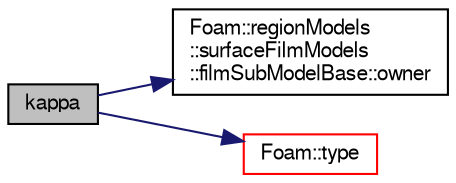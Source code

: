digraph "kappa"
{
  bgcolor="transparent";
  edge [fontname="FreeSans",fontsize="10",labelfontname="FreeSans",labelfontsize="10"];
  node [fontname="FreeSans",fontsize="10",shape=record];
  rankdir="LR";
  Node3133 [label="kappa",height=0.2,width=0.4,color="black", fillcolor="grey75", style="filled", fontcolor="black"];
  Node3133 -> Node3134 [color="midnightblue",fontsize="10",style="solid",fontname="FreeSans"];
  Node3134 [label="Foam::regionModels\l::surfaceFilmModels\l::filmSubModelBase::owner",height=0.2,width=0.4,color="black",URL="$a29050.html#a9002aeea87356bb78bf0dabcf1f745d8",tooltip="Return const access to the owner surface film model. "];
  Node3133 -> Node3135 [color="midnightblue",fontsize="10",style="solid",fontname="FreeSans"];
  Node3135 [label="Foam::type",height=0.2,width=0.4,color="red",URL="$a21124.html#aec48583af672626378f501eb9fc32cd1",tooltip="Return the file type: DIRECTORY or FILE. "];
}
